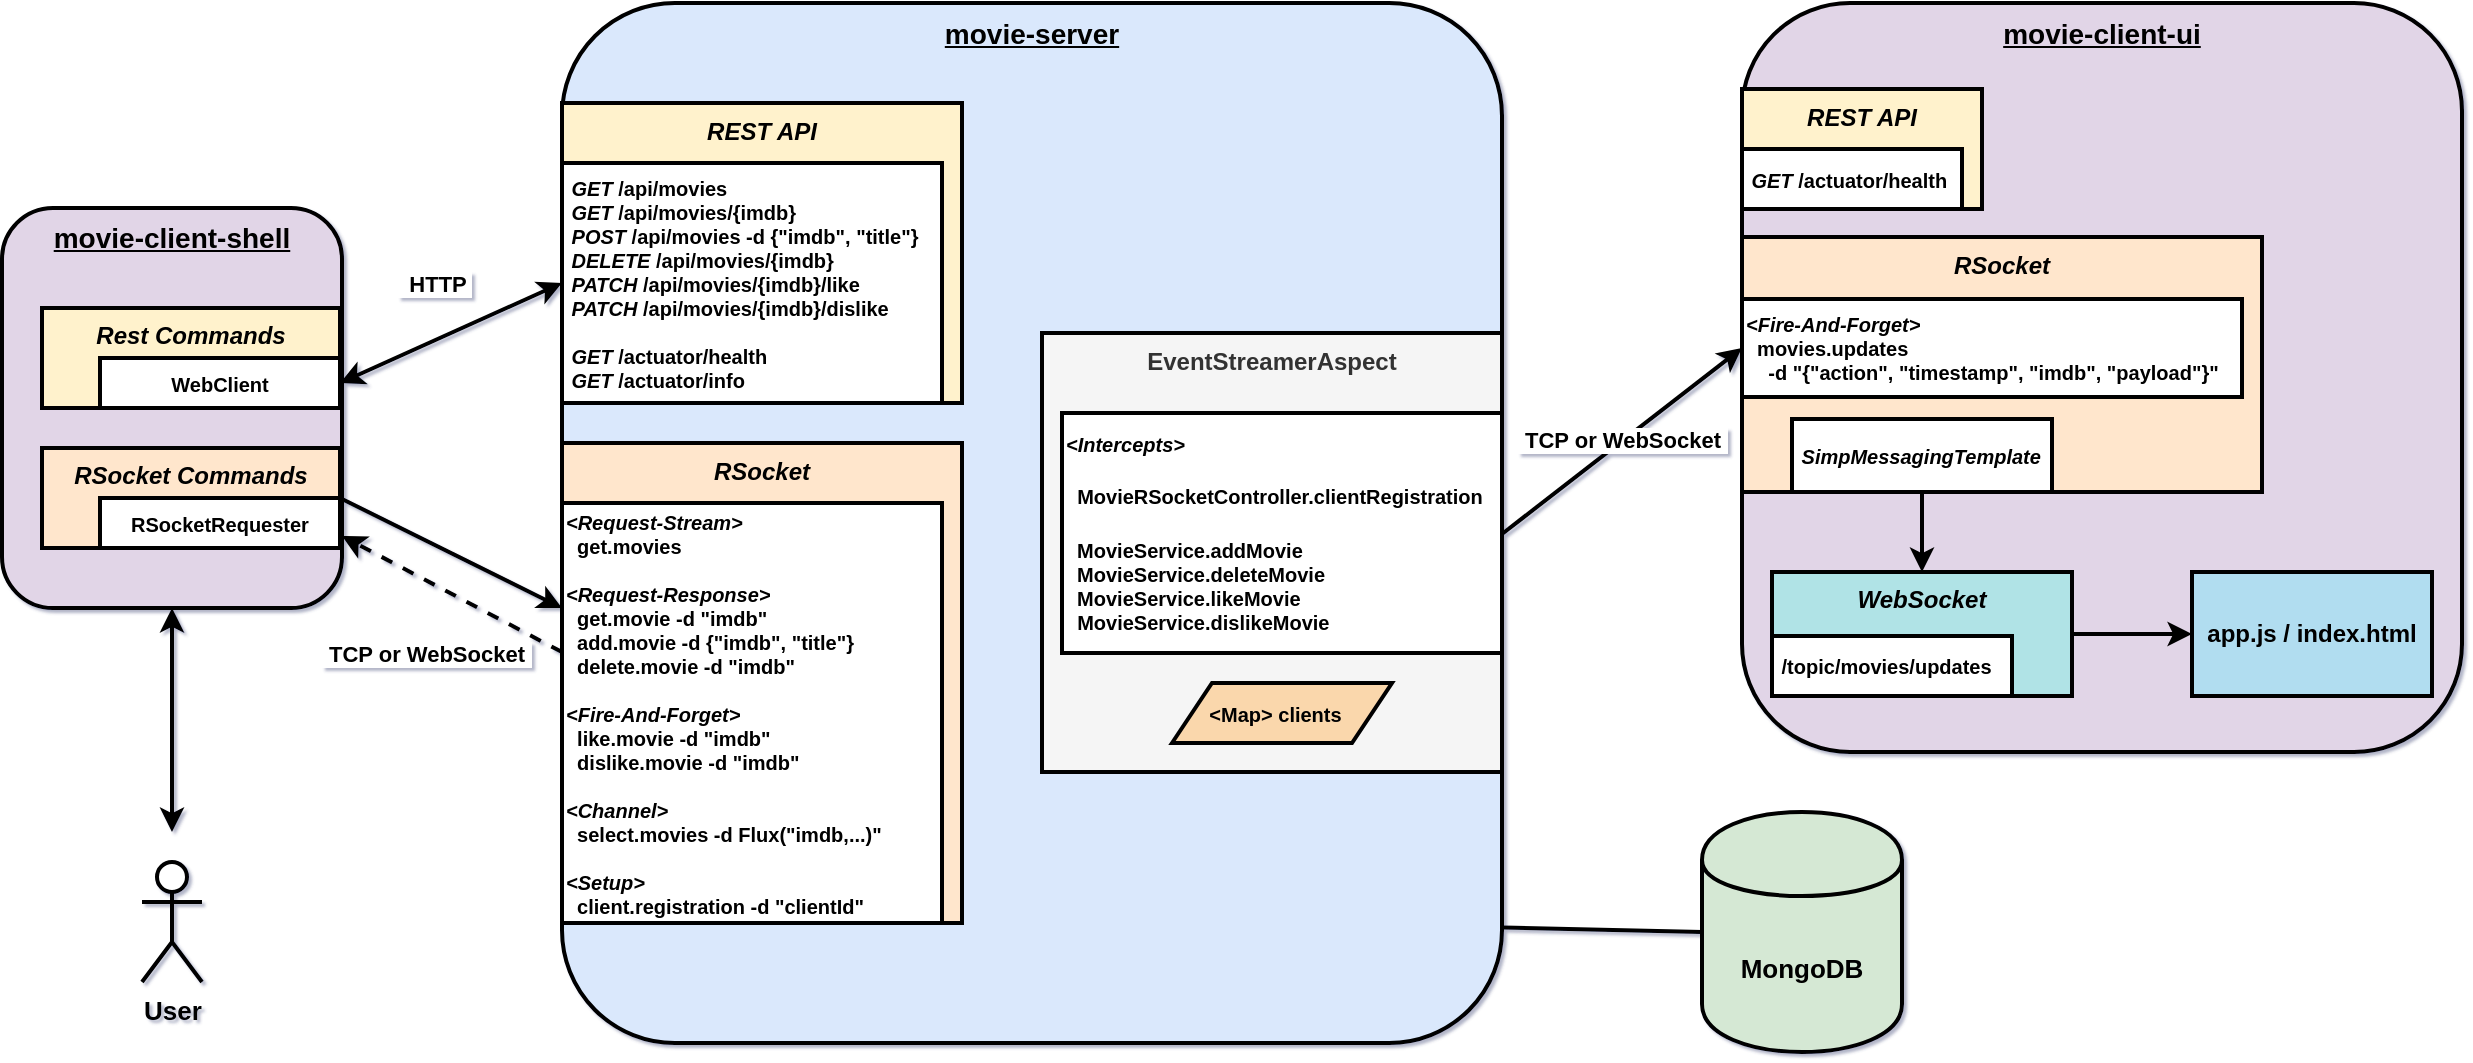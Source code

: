 <mxfile version="13.5.3" type="google"><diagram id="AL-xGpNweMuz56LorjrK" name="Page-1"><mxGraphModel dx="1123" dy="753" grid="1" gridSize="10" guides="1" tooltips="1" connect="1" arrows="1" fold="1" page="1" pageScale="1" pageWidth="850" pageHeight="1100" math="0" shadow="1"><root><mxCell id="0"/><mxCell id="1" parent="0"/><mxCell id="YydQUhg_v_5kmP6T5Lx2-1" value="&lt;b&gt;&lt;font&gt;&lt;font style=&quot;font-size: 14px&quot;&gt;&lt;u&gt;movie-client-shell&lt;/u&gt;&lt;/font&gt;&lt;br&gt;&lt;/font&gt;&lt;/b&gt;" style="rounded=1;whiteSpace=wrap;html=1;strokeWidth=2;verticalAlign=top;fillColor=#e1d5e7;glass=0;" parent="1" vertex="1"><mxGeometry x="100" y="128" width="170" height="200" as="geometry"/></mxCell><mxCell id="YydQUhg_v_5kmP6T5Lx2-2" value="&lt;b&gt;&lt;font style=&quot;font-size: 14px&quot;&gt;&lt;u&gt;movie-server&lt;/u&gt;&lt;/font&gt;&lt;/b&gt;" style="rounded=1;whiteSpace=wrap;html=1;strokeWidth=2;verticalAlign=top;fillColor=#dae8fc;sketch=0;arcSize=12;" parent="1" vertex="1"><mxGeometry x="380" y="25.5" width="470" height="520" as="geometry"/></mxCell><mxCell id="YydQUhg_v_5kmP6T5Lx2-3" value="&lt;b&gt;&lt;font style=&quot;font-size: 13px&quot;&gt;MongoDB&lt;/font&gt;&lt;/b&gt;" style="shape=cylinder;whiteSpace=wrap;html=1;boundedLbl=1;backgroundOutline=1;strokeWidth=2;fillColor=#d5e8d4;" parent="1" vertex="1"><mxGeometry x="950" y="430" width="100" height="120" as="geometry"/></mxCell><mxCell id="YydQUhg_v_5kmP6T5Lx2-4" value="&lt;b&gt;&lt;font style=&quot;font-size: 13px&quot;&gt;User&lt;/font&gt;&lt;/b&gt;" style="shape=umlActor;verticalLabelPosition=bottom;verticalAlign=top;html=1;outlineConnect=0;strokeWidth=2;" parent="1" vertex="1"><mxGeometry x="170" y="455" width="30" height="60" as="geometry"/></mxCell><mxCell id="YydQUhg_v_5kmP6T5Lx2-6" value="" style="endArrow=classic;startArrow=classic;html=1;strokeWidth=2;entryX=0.5;entryY=1;entryDx=0;entryDy=0;" parent="1" target="YydQUhg_v_5kmP6T5Lx2-1" edge="1"><mxGeometry width="50" height="50" relative="1" as="geometry"><mxPoint x="185" y="440" as="sourcePoint"/><mxPoint x="110" y="168" as="targetPoint"/></mxGeometry></mxCell><mxCell id="YydQUhg_v_5kmP6T5Lx2-7" value="&lt;b&gt;&lt;i&gt;REST API&lt;/i&gt;&lt;/b&gt;" style="rounded=0;whiteSpace=wrap;html=1;strokeWidth=2;fillColor=#fff2cc;verticalAlign=top;" parent="1" vertex="1"><mxGeometry x="380" y="75.5" width="200" height="150" as="geometry"/></mxCell><mxCell id="YydQUhg_v_5kmP6T5Lx2-10" value="&lt;b&gt;&lt;i&gt;RSocket&lt;/i&gt;&lt;/b&gt;" style="rounded=0;whiteSpace=wrap;html=1;strokeWidth=2;fillColor=#ffe6cc;verticalAlign=top;" parent="1" vertex="1"><mxGeometry x="380" y="245.5" width="200" height="240" as="geometry"/></mxCell><mxCell id="YydQUhg_v_5kmP6T5Lx2-11" value="&lt;b&gt;&lt;i&gt;Rest Commands&lt;/i&gt;&lt;/b&gt;" style="rounded=0;whiteSpace=wrap;html=1;strokeWidth=2;fillColor=#fff2cc;horizontal=1;verticalAlign=top;" parent="1" vertex="1"><mxGeometry x="120" y="178" width="149" height="50" as="geometry"/></mxCell><mxCell id="YydQUhg_v_5kmP6T5Lx2-12" value="&lt;b&gt;&lt;i&gt;RSocket Commands&lt;/i&gt;&lt;/b&gt;" style="rounded=0;whiteSpace=wrap;html=1;strokeWidth=2;fillColor=#ffe6cc;verticalAlign=top;" parent="1" vertex="1"><mxGeometry x="120" y="248" width="149" height="50" as="geometry"/></mxCell><mxCell id="byhu56-20yun78oPUgXA-1" value="&lt;b&gt;&lt;font&gt;&lt;font style=&quot;font-size: 14px&quot;&gt;&lt;u&gt;movie-client-ui&lt;/u&gt;&lt;/font&gt;&lt;br&gt;&lt;/font&gt;&lt;/b&gt;" style="rounded=1;whiteSpace=wrap;html=1;strokeWidth=2;verticalAlign=top;fillColor=#e1d5e7;" parent="1" vertex="1"><mxGeometry x="970" y="25.5" width="360" height="374.5" as="geometry"/></mxCell><mxCell id="byhu56-20yun78oPUgXA-3" value="&lt;b&gt;&lt;i&gt;WebSocket&lt;/i&gt;&lt;/b&gt;" style="rounded=0;whiteSpace=wrap;html=1;strokeWidth=2;fillColor=#b0e3e6;verticalAlign=top;" parent="1" vertex="1"><mxGeometry x="985" y="310" width="150" height="62" as="geometry"/></mxCell><mxCell id="byhu56-20yun78oPUgXA-4" value="&lt;b&gt;EventStreamerAspect&lt;/b&gt;&lt;br&gt;&lt;br&gt;" style="rounded=0;whiteSpace=wrap;html=1;strokeWidth=2;fillColor=#f5f5f5;fontColor=#333333;verticalAlign=top;" parent="1" vertex="1"><mxGeometry x="620" y="190.5" width="230" height="219.5" as="geometry"/></mxCell><mxCell id="wIW5x_j_G6K_LbZhOXMN-1" value="&lt;b&gt;&lt;font style=&quot;font-size: 10px&quot;&gt;WebClient&lt;/font&gt;&lt;/b&gt;" style="rounded=0;whiteSpace=wrap;html=1;strokeWidth=2;" vertex="1" parent="1"><mxGeometry x="149" y="203" width="120" height="25" as="geometry"/></mxCell><mxCell id="wIW5x_j_G6K_LbZhOXMN-2" value="&lt;b&gt;&lt;font style=&quot;font-size: 10px&quot;&gt;RSocketRequester&lt;/font&gt;&lt;/b&gt;" style="rounded=0;whiteSpace=wrap;html=1;strokeWidth=2;" vertex="1" parent="1"><mxGeometry x="149" y="273" width="120" height="25" as="geometry"/></mxCell><mxCell id="wIW5x_j_G6K_LbZhOXMN-3" value="&lt;div style=&quot;font-size: 10px&quot;&gt;&lt;font style=&quot;font-size: 10px&quot;&gt;&lt;b&gt;&lt;i&gt;&amp;nbsp;GET&lt;/i&gt; /api/movies&lt;/b&gt;&lt;/font&gt;&lt;/div&gt;&lt;div style=&quot;font-size: 10px&quot;&gt;&lt;font style=&quot;font-size: 10px&quot;&gt;&lt;b&gt;&lt;i&gt;&amp;nbsp;GET&lt;/i&gt; /api/movies/{imdb}&lt;/b&gt;&lt;/font&gt;&lt;/div&gt;&lt;div style=&quot;font-size: 10px&quot;&gt;&lt;font style=&quot;font-size: 10px&quot;&gt;&lt;b&gt;&lt;i&gt;&amp;nbsp;POST&lt;/i&gt; /api/movies -d {&quot;imdb&quot;, &quot;title&quot;}&lt;/b&gt;&lt;/font&gt;&lt;/div&gt;&lt;div style=&quot;font-size: 10px&quot;&gt;&lt;font style=&quot;font-size: 10px&quot;&gt;&lt;b&gt;&lt;i&gt;&amp;nbsp;DELETE&lt;/i&gt; /api/movies/{imdb}&lt;/b&gt;&lt;/font&gt;&lt;/div&gt;&lt;div style=&quot;font-size: 10px&quot;&gt;&lt;font style=&quot;font-size: 10px&quot;&gt;&lt;b&gt;&lt;i&gt;&amp;nbsp;PATCH&lt;/i&gt; /api/movies/{imdb}/like&lt;/b&gt;&lt;/font&gt;&lt;/div&gt;&lt;div style=&quot;font-size: 10px&quot;&gt;&lt;font style=&quot;font-size: 10px&quot;&gt;&lt;b&gt;&lt;i&gt;&amp;nbsp;PATCH&lt;/i&gt; /api/movies/{imdb}/dislike&lt;/b&gt;&lt;/font&gt;&lt;/div&gt;&lt;div style=&quot;font-size: 10px&quot;&gt;&lt;font style=&quot;font-size: 10px&quot;&gt;&lt;b&gt;&lt;br&gt;&lt;/b&gt;&lt;/font&gt;&lt;/div&gt;&lt;div style=&quot;font-size: 10px&quot;&gt;&lt;font style=&quot;font-size: 10px&quot;&gt;&lt;b&gt;&lt;i&gt;&amp;nbsp;GET&lt;/i&gt; /actuator/health&lt;/b&gt;&lt;/font&gt;&lt;/div&gt;&lt;div style=&quot;font-size: 10px&quot;&gt;&lt;font style=&quot;font-size: 10px&quot;&gt;&lt;b&gt;&lt;i&gt;&amp;nbsp;GET&lt;/i&gt; /actuator/info&lt;/b&gt;&lt;/font&gt;&lt;/div&gt;" style="rounded=0;whiteSpace=wrap;html=1;strokeWidth=2;align=left;" vertex="1" parent="1"><mxGeometry x="380" y="105.5" width="190" height="120" as="geometry"/></mxCell><mxCell id="wIW5x_j_G6K_LbZhOXMN-4" value="&lt;div style=&quot;font-size: 10px&quot;&gt;&lt;div&gt;&lt;i&gt;&lt;b&gt;&amp;lt;Request-Stream&amp;gt;&lt;/b&gt;&lt;/i&gt;&lt;/div&gt;&lt;div&gt;&lt;b&gt;&amp;nbsp; get.movies&lt;br&gt;&lt;br&gt;&lt;/b&gt;&lt;/div&gt;&lt;div&gt;&lt;i&gt;&lt;b&gt;&amp;lt;Request-Response&amp;gt;&lt;/b&gt;&lt;/i&gt;&lt;/div&gt;&lt;div&gt;&lt;b&gt;&amp;nbsp; get.movie -d &quot;imdb&quot;&lt;/b&gt;&lt;/div&gt;&lt;div&gt;&lt;b&gt;&amp;nbsp; add.movie -d {&quot;imdb&quot;, &quot;title&quot;}&lt;/b&gt;&lt;/div&gt;&lt;div&gt;&lt;b&gt;&amp;nbsp; delete.movie -d &quot;imdb&quot;&lt;/b&gt;&lt;/div&gt;&lt;div&gt;&lt;b&gt;&lt;br&gt;&lt;/b&gt;&lt;/div&gt;&lt;div&gt;&lt;i&gt;&lt;b&gt;&amp;lt;Fire-And-Forget&amp;gt;&lt;/b&gt;&lt;/i&gt;&lt;/div&gt;&lt;div&gt;&lt;b&gt;&amp;nbsp; like.movie -d &quot;imdb&quot;&lt;/b&gt;&lt;/div&gt;&lt;div&gt;&lt;b&gt;&amp;nbsp; dislike.movie -d &quot;imdb&quot;&lt;/b&gt;&lt;/div&gt;&lt;div&gt;&lt;b&gt;&lt;br&gt;&lt;/b&gt;&lt;/div&gt;&lt;div&gt;&lt;i&gt;&lt;b&gt;&amp;lt;Channel&amp;gt;&lt;/b&gt;&lt;/i&gt;&lt;/div&gt;&lt;div&gt;&lt;b&gt;&amp;nbsp; select.movies -d Flux(&quot;imdb,...)&quot;&lt;/b&gt;&lt;/div&gt;&lt;div&gt;&lt;b&gt;&lt;br&gt;&lt;/b&gt;&lt;/div&gt;&lt;div&gt;&lt;i&gt;&lt;b&gt;&amp;lt;Setup&amp;gt;&lt;/b&gt;&lt;/i&gt;&lt;/div&gt;&lt;div&gt;&lt;b&gt;&amp;nbsp; client.registration -d &quot;clientId&quot;&lt;/b&gt;&lt;/div&gt;&lt;/div&gt;" style="rounded=0;whiteSpace=wrap;html=1;strokeWidth=2;align=left;" vertex="1" parent="1"><mxGeometry x="380" y="275.5" width="190" height="210" as="geometry"/></mxCell><mxCell id="wIW5x_j_G6K_LbZhOXMN-5" value="&lt;b&gt;&lt;i&gt;RSocket&lt;/i&gt;&lt;/b&gt;" style="rounded=0;whiteSpace=wrap;html=1;strokeWidth=2;fillColor=#ffe6cc;verticalAlign=top;" vertex="1" parent="1"><mxGeometry x="970" y="142.5" width="260" height="127.5" as="geometry"/></mxCell><mxCell id="wIW5x_j_G6K_LbZhOXMN-6" value="&lt;div style=&quot;font-size: 10px&quot;&gt;&lt;div style=&quot;font-size: 10px&quot;&gt;&lt;i&gt;&lt;b&gt;&amp;lt;Fire-And-Forget&amp;gt;&lt;/b&gt;&lt;/i&gt;&lt;br&gt;&lt;/div&gt;&lt;div&gt;&lt;span style=&quot;font-size: 10px&quot;&gt;&lt;b&gt;&amp;nbsp; movies.updates&amp;nbsp;&lt;/b&gt;&lt;/span&gt;&lt;/div&gt;&lt;div&gt;&lt;span style=&quot;font-size: 10px&quot;&gt;&lt;b&gt;&amp;nbsp; &amp;nbsp; -d &quot;{&quot;action&quot;, &quot;timestamp&quot;, &quot;imdb&quot;, &quot;payload&quot;}&quot;&lt;/b&gt;&lt;/span&gt;&lt;b style=&quot;font-size: 10px&quot;&gt;&amp;nbsp;&amp;nbsp;&lt;/b&gt;&lt;/div&gt;&lt;/div&gt;" style="rounded=0;whiteSpace=wrap;html=1;strokeWidth=2;align=left;" vertex="1" parent="1"><mxGeometry x="970" y="173.5" width="250" height="49" as="geometry"/></mxCell><mxCell id="wIW5x_j_G6K_LbZhOXMN-8" value="&lt;b&gt;&lt;i&gt;REST API&lt;/i&gt;&lt;/b&gt;" style="rounded=0;whiteSpace=wrap;html=1;strokeWidth=2;fillColor=#fff2cc;verticalAlign=top;" vertex="1" parent="1"><mxGeometry x="970" y="68.5" width="120" height="60" as="geometry"/></mxCell><mxCell id="wIW5x_j_G6K_LbZhOXMN-9" value="&lt;div style=&quot;font-size: 10px&quot;&gt;&lt;b&gt;&lt;i&gt;&amp;nbsp;GET&lt;/i&gt; /actuator/health&lt;/b&gt;&lt;/div&gt;" style="rounded=0;whiteSpace=wrap;html=1;strokeWidth=2;align=left;" vertex="1" parent="1"><mxGeometry x="970" y="98.5" width="110" height="30" as="geometry"/></mxCell><mxCell id="wIW5x_j_G6K_LbZhOXMN-10" value="&lt;div&gt;&lt;div style=&quot;font-size: 10px&quot;&gt;&lt;b&gt;&lt;i&gt;&amp;lt;Intercepts&amp;gt;&lt;/i&gt;&lt;/b&gt;&lt;/div&gt;&lt;div style=&quot;font-size: 10px&quot;&gt;&lt;b&gt;&lt;br&gt;&lt;/b&gt;&lt;/div&gt;&lt;div&gt;&lt;b style=&quot;font-size: 10px&quot;&gt;&amp;nbsp;&amp;nbsp;&lt;/b&gt;&lt;span style=&quot;font-size: 10px&quot;&gt;&lt;b&gt;MovieRSocketController.clientRegistration&lt;/b&gt;&lt;/span&gt;&lt;/div&gt;&lt;div&gt;&lt;span style=&quot;font-size: 10px&quot;&gt;&lt;b&gt;&lt;br&gt;&lt;/b&gt;&lt;/span&gt;&lt;/div&gt;&lt;div style=&quot;font-size: 10px&quot;&gt;&lt;b&gt;&amp;nbsp; MovieService.addMovie&lt;/b&gt;&lt;/div&gt;&lt;div style=&quot;font-size: 10px&quot;&gt;&lt;b&gt;&amp;nbsp; MovieService.deleteMovie&lt;/b&gt;&lt;b&gt;&lt;br&gt;&lt;/b&gt;&lt;/div&gt;&lt;div style=&quot;font-size: 10px&quot;&gt;&lt;b&gt;&amp;nbsp; MovieService.likeMovie&lt;/b&gt;&lt;b&gt;&lt;br&gt;&lt;/b&gt;&lt;/div&gt;&lt;div style=&quot;font-size: 10px&quot;&gt;&lt;b&gt;&amp;nbsp;&amp;nbsp;&lt;/b&gt;&lt;b&gt;MovieService.dislikeMovie&lt;/b&gt;&lt;/div&gt;&lt;/div&gt;" style="rounded=0;whiteSpace=wrap;html=1;strokeWidth=2;align=left;" vertex="1" parent="1"><mxGeometry x="630" y="230.5" width="220" height="120" as="geometry"/></mxCell><mxCell id="wIW5x_j_G6K_LbZhOXMN-11" value="&lt;div&gt;&lt;span style=&quot;font-size: 10px&quot;&gt;&lt;b&gt;&amp;nbsp;/topic/movies/updates&lt;/b&gt;&lt;/span&gt;&lt;br&gt;&lt;/div&gt;" style="rounded=0;whiteSpace=wrap;html=1;strokeWidth=2;align=left;" vertex="1" parent="1"><mxGeometry x="985" y="342" width="120" height="30" as="geometry"/></mxCell><mxCell id="wIW5x_j_G6K_LbZhOXMN-12" value="&lt;b&gt;app.js / index.html&lt;/b&gt;" style="rounded=0;whiteSpace=wrap;html=1;strokeWidth=2;fillColor=#b1ddf0;verticalAlign=middle;" vertex="1" parent="1"><mxGeometry x="1195" y="310" width="120" height="62" as="geometry"/></mxCell><mxCell id="wIW5x_j_G6K_LbZhOXMN-13" value="" style="endArrow=classic;startArrow=classic;html=1;exitX=1;exitY=0.5;exitDx=0;exitDy=0;entryX=0;entryY=0.5;entryDx=0;entryDy=0;strokeWidth=2;" edge="1" parent="1" source="wIW5x_j_G6K_LbZhOXMN-1" target="wIW5x_j_G6K_LbZhOXMN-3"><mxGeometry width="50" height="50" relative="1" as="geometry"><mxPoint x="300" y="210" as="sourcePoint"/><mxPoint x="350" y="160" as="targetPoint"/></mxGeometry></mxCell><mxCell id="wIW5x_j_G6K_LbZhOXMN-17" value="&lt;b&gt;&amp;nbsp; HTTP&amp;nbsp;&lt;/b&gt;" style="edgeLabel;html=1;align=center;verticalAlign=middle;resizable=0;points=[];" vertex="1" connectable="0" parent="wIW5x_j_G6K_LbZhOXMN-13"><mxGeometry x="-0.124" y="4" relative="1" as="geometry"><mxPoint y="-24.59" as="offset"/></mxGeometry></mxCell><mxCell id="wIW5x_j_G6K_LbZhOXMN-14" value="" style="endArrow=classic;html=1;strokeWidth=2;exitX=1;exitY=0;exitDx=0;exitDy=0;entryX=0;entryY=0.25;entryDx=0;entryDy=0;" edge="1" parent="1" source="wIW5x_j_G6K_LbZhOXMN-2" target="wIW5x_j_G6K_LbZhOXMN-4"><mxGeometry width="50" height="50" relative="1" as="geometry"><mxPoint x="410" y="330" as="sourcePoint"/><mxPoint x="460" y="280" as="targetPoint"/></mxGeometry></mxCell><mxCell id="wIW5x_j_G6K_LbZhOXMN-18" value="&lt;b&gt;&amp;nbsp;TCP or WebSocket&amp;nbsp;&lt;/b&gt;" style="edgeLabel;html=1;align=center;verticalAlign=middle;resizable=0;points=[];" vertex="1" connectable="0" parent="wIW5x_j_G6K_LbZhOXMN-14"><mxGeometry x="-0.235" y="1" relative="1" as="geometry"><mxPoint y="57.53" as="offset"/></mxGeometry></mxCell><mxCell id="wIW5x_j_G6K_LbZhOXMN-16" value="" style="endArrow=classic;html=1;strokeWidth=2;entryX=1;entryY=0.82;entryDx=0;entryDy=0;entryPerimeter=0;exitX=0;exitY=0.355;exitDx=0;exitDy=0;exitPerimeter=0;dashed=1;" edge="1" parent="1" source="wIW5x_j_G6K_LbZhOXMN-4" target="YydQUhg_v_5kmP6T5Lx2-1"><mxGeometry width="50" height="50" relative="1" as="geometry"><mxPoint x="410" y="330" as="sourcePoint"/><mxPoint x="460" y="280" as="targetPoint"/></mxGeometry></mxCell><mxCell id="wIW5x_j_G6K_LbZhOXMN-19" value="&lt;b&gt;&amp;nbsp;TCP or WebSocket&amp;nbsp;&lt;/b&gt;" style="endArrow=classic;html=1;strokeWidth=2;entryX=0;entryY=0.5;entryDx=0;entryDy=0;" edge="1" parent="1" target="wIW5x_j_G6K_LbZhOXMN-6"><mxGeometry width="50" height="50" relative="1" as="geometry"><mxPoint x="850" y="291" as="sourcePoint"/><mxPoint x="870" y="280" as="targetPoint"/></mxGeometry></mxCell><mxCell id="wIW5x_j_G6K_LbZhOXMN-20" value="" style="endArrow=none;html=1;strokeWidth=2;entryX=0;entryY=0.5;entryDx=0;entryDy=0;exitX=1.002;exitY=0.889;exitDx=0;exitDy=0;exitPerimeter=0;" edge="1" parent="1" source="YydQUhg_v_5kmP6T5Lx2-2" target="YydQUhg_v_5kmP6T5Lx2-3"><mxGeometry width="50" height="50" relative="1" as="geometry"><mxPoint x="860" y="540" as="sourcePoint"/><mxPoint x="910" y="490" as="targetPoint"/></mxGeometry></mxCell><mxCell id="wIW5x_j_G6K_LbZhOXMN-23" value="" style="endArrow=classic;html=1;strokeWidth=2;exitX=0.5;exitY=1;exitDx=0;exitDy=0;entryX=0.5;entryY=0;entryDx=0;entryDy=0;" edge="1" parent="1" source="wIW5x_j_G6K_LbZhOXMN-25" target="byhu56-20yun78oPUgXA-3"><mxGeometry width="50" height="50" relative="1" as="geometry"><mxPoint x="1150" y="440" as="sourcePoint"/><mxPoint x="1200" y="390" as="targetPoint"/></mxGeometry></mxCell><mxCell id="wIW5x_j_G6K_LbZhOXMN-24" value="" style="endArrow=classic;html=1;strokeWidth=2;exitX=1;exitY=0.5;exitDx=0;exitDy=0;entryX=0;entryY=0.5;entryDx=0;entryDy=0;" edge="1" parent="1" source="byhu56-20yun78oPUgXA-3" target="wIW5x_j_G6K_LbZhOXMN-12"><mxGeometry width="50" height="50" relative="1" as="geometry"><mxPoint x="1125" y="474" as="sourcePoint"/><mxPoint x="1175" y="424" as="targetPoint"/></mxGeometry></mxCell><mxCell id="wIW5x_j_G6K_LbZhOXMN-25" value="&lt;div&gt;&lt;span style=&quot;font-size: 10px&quot;&gt;&lt;b&gt;&lt;i&gt;&amp;nbsp;SimpMessagingTemplate&lt;/i&gt;&lt;/b&gt;&lt;/span&gt;&lt;br&gt;&lt;/div&gt;" style="rounded=0;whiteSpace=wrap;html=1;strokeWidth=2;align=left;" vertex="1" parent="1"><mxGeometry x="995" y="233.5" width="130" height="36.5" as="geometry"/></mxCell><mxCell id="wIW5x_j_G6K_LbZhOXMN-26" value="&lt;font style=&quot;font-size: 10px&quot;&gt;&lt;b&gt;&amp;nbsp; &amp;nbsp; &amp;nbsp; &amp;lt;Map&amp;gt; clients&lt;/b&gt;&lt;/font&gt;" style="shape=parallelogram;perimeter=parallelogramPerimeter;whiteSpace=wrap;html=1;fixedSize=1;rounded=0;strokeWidth=2;align=left;fillColor=#fad7ac;" vertex="1" parent="1"><mxGeometry x="685" y="365.5" width="110" height="30" as="geometry"/></mxCell></root></mxGraphModel></diagram></mxfile>